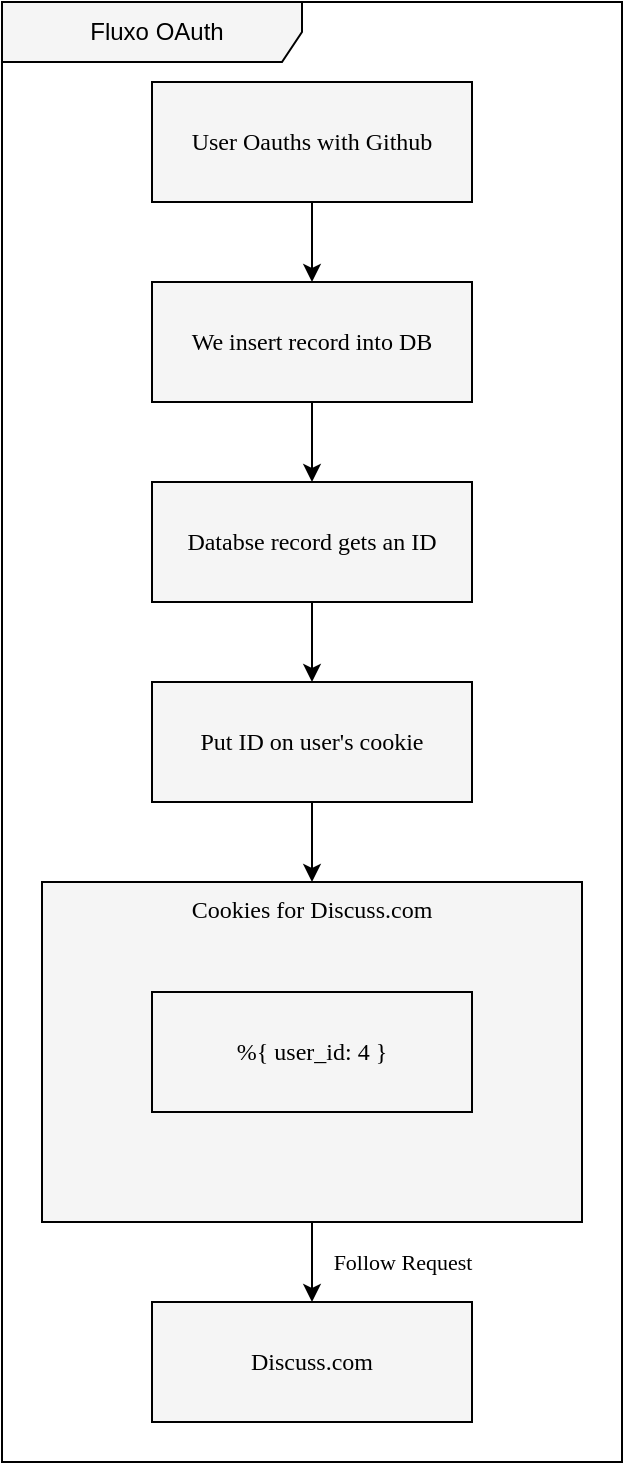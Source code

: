 <mxfile>
    <diagram name="Cookies" id="7iu1BvAONqdBaQuBJ00M">
        <mxGraphModel dx="180" dy="771" grid="1" gridSize="10" guides="1" tooltips="1" connect="1" arrows="1" fold="1" page="1" pageScale="1" pageWidth="850" pageHeight="1100" background="#FFFFFF" math="0" shadow="0">
            <root>
                <mxCell id="agrhyZftaLWqcVg64UHv-0"/>
                <mxCell id="agrhyZftaLWqcVg64UHv-1" parent="agrhyZftaLWqcVg64UHv-0"/>
                <mxCell id="agrhyZftaLWqcVg64UHv-2" value="Fluxo OAuth" style="shape=umlFrame;whiteSpace=wrap;html=1;width=150;height=30;boundedLbl=1;verticalAlign=middle;align=center;spacingLeft=5;rounded=0;sketch=0;fillColor=#f5f5f5;strokeColor=#000000;fontColor=#000000;" parent="agrhyZftaLWqcVg64UHv-1" vertex="1">
                    <mxGeometry x="880" y="40" width="310" height="730" as="geometry"/>
                </mxCell>
                <mxCell id="EnZKepEVJbwzhF4N6LqM-8" value="" style="edgeStyle=orthogonalEdgeStyle;curved=0;rounded=1;sketch=0;orthogonalLoop=1;jettySize=auto;html=1;labelBackgroundColor=none;fillColor=#f5f5f5;strokeColor=#000000;fontColor=#000000;" parent="agrhyZftaLWqcVg64UHv-1" source="EnZKepEVJbwzhF4N6LqM-0" target="EnZKepEVJbwzhF4N6LqM-1" edge="1">
                    <mxGeometry relative="1" as="geometry"/>
                </mxCell>
                <mxCell id="EnZKepEVJbwzhF4N6LqM-0" value="User Oauths with Github" style="rounded=0;whiteSpace=wrap;html=1;fontFamily=Verdana;fillColor=#f5f5f5;strokeColor=#000000;fontColor=#000000;" parent="agrhyZftaLWqcVg64UHv-1" vertex="1">
                    <mxGeometry x="955" y="80" width="160" height="60" as="geometry"/>
                </mxCell>
                <mxCell id="EnZKepEVJbwzhF4N6LqM-9" value="" style="edgeStyle=orthogonalEdgeStyle;curved=0;rounded=1;sketch=0;orthogonalLoop=1;jettySize=auto;html=1;labelBackgroundColor=none;fillColor=#f5f5f5;strokeColor=#000000;fontColor=#000000;" parent="agrhyZftaLWqcVg64UHv-1" source="EnZKepEVJbwzhF4N6LqM-1" target="EnZKepEVJbwzhF4N6LqM-2" edge="1">
                    <mxGeometry relative="1" as="geometry"/>
                </mxCell>
                <mxCell id="EnZKepEVJbwzhF4N6LqM-1" value="We insert record into DB" style="rounded=0;whiteSpace=wrap;html=1;fillColor=#f5f5f5;fontFamily=Verdana;strokeColor=#000000;fontColor=#000000;" parent="agrhyZftaLWqcVg64UHv-1" vertex="1">
                    <mxGeometry x="955" y="180" width="160" height="60" as="geometry"/>
                </mxCell>
                <mxCell id="EnZKepEVJbwzhF4N6LqM-10" value="" style="edgeStyle=orthogonalEdgeStyle;curved=0;rounded=1;sketch=0;orthogonalLoop=1;jettySize=auto;html=1;labelBackgroundColor=none;fillColor=#f5f5f5;strokeColor=#000000;fontColor=#000000;" parent="agrhyZftaLWqcVg64UHv-1" source="EnZKepEVJbwzhF4N6LqM-2" target="EnZKepEVJbwzhF4N6LqM-3" edge="1">
                    <mxGeometry relative="1" as="geometry"/>
                </mxCell>
                <mxCell id="EnZKepEVJbwzhF4N6LqM-2" value="Databse record gets an ID" style="rounded=0;whiteSpace=wrap;html=1;fillColor=#f5f5f5;fontFamily=Verdana;strokeColor=#000000;fontColor=#000000;" parent="agrhyZftaLWqcVg64UHv-1" vertex="1">
                    <mxGeometry x="955" y="280" width="160" height="60" as="geometry"/>
                </mxCell>
                <mxCell id="EnZKepEVJbwzhF4N6LqM-11" value="" style="edgeStyle=orthogonalEdgeStyle;curved=0;rounded=1;sketch=0;orthogonalLoop=1;jettySize=auto;html=1;labelBackgroundColor=none;fillColor=#f5f5f5;entryX=0.5;entryY=0;entryDx=0;entryDy=0;strokeColor=#000000;fontColor=#000000;" parent="agrhyZftaLWqcVg64UHv-1" source="EnZKepEVJbwzhF4N6LqM-3" target="EnZKepEVJbwzhF4N6LqM-4" edge="1">
                    <mxGeometry relative="1" as="geometry"/>
                </mxCell>
                <mxCell id="EnZKepEVJbwzhF4N6LqM-3" value="Put ID on user's cookie" style="rounded=0;whiteSpace=wrap;html=1;fillColor=#f5f5f5;fontFamily=Verdana;strokeColor=#000000;fontColor=#000000;" parent="agrhyZftaLWqcVg64UHv-1" vertex="1">
                    <mxGeometry x="955" y="380" width="160" height="60" as="geometry"/>
                </mxCell>
                <mxCell id="EnZKepEVJbwzhF4N6LqM-7" value="Follow Request" style="edgeStyle=orthogonalEdgeStyle;curved=0;rounded=1;sketch=0;orthogonalLoop=1;jettySize=auto;html=1;fillColor=#f5f5f5;labelBackgroundColor=none;strokeColor=#000000;fontColor=#000000;fontFamily=Verdana;" parent="agrhyZftaLWqcVg64UHv-1" source="EnZKepEVJbwzhF4N6LqM-4" target="EnZKepEVJbwzhF4N6LqM-6" edge="1">
                    <mxGeometry y="45" relative="1" as="geometry">
                        <mxPoint as="offset"/>
                    </mxGeometry>
                </mxCell>
                <mxCell id="EnZKepEVJbwzhF4N6LqM-4" value="Cookies for Discuss.com" style="rounded=0;whiteSpace=wrap;html=1;fillColor=#f5f5f5;fontFamily=Verdana;verticalAlign=top;strokeColor=#000000;fontColor=#000000;" parent="agrhyZftaLWqcVg64UHv-1" vertex="1">
                    <mxGeometry x="900" y="480" width="270" height="170" as="geometry"/>
                </mxCell>
                <mxCell id="EnZKepEVJbwzhF4N6LqM-5" value="%{ user_id: 4 }" style="rounded=0;whiteSpace=wrap;html=1;fillColor=#f5f5f5;fontFamily=Verdana;strokeColor=#000000;fontColor=#000000;" parent="agrhyZftaLWqcVg64UHv-1" vertex="1">
                    <mxGeometry x="955" y="535" width="160" height="60" as="geometry"/>
                </mxCell>
                <mxCell id="EnZKepEVJbwzhF4N6LqM-6" value="Discuss.com" style="rounded=0;whiteSpace=wrap;html=1;fillColor=#f5f5f5;fontFamily=Verdana;strokeColor=#000000;fontColor=#000000;" parent="agrhyZftaLWqcVg64UHv-1" vertex="1">
                    <mxGeometry x="955" y="690" width="160" height="60" as="geometry"/>
                </mxCell>
            </root>
        </mxGraphModel>
    </diagram>
</mxfile>